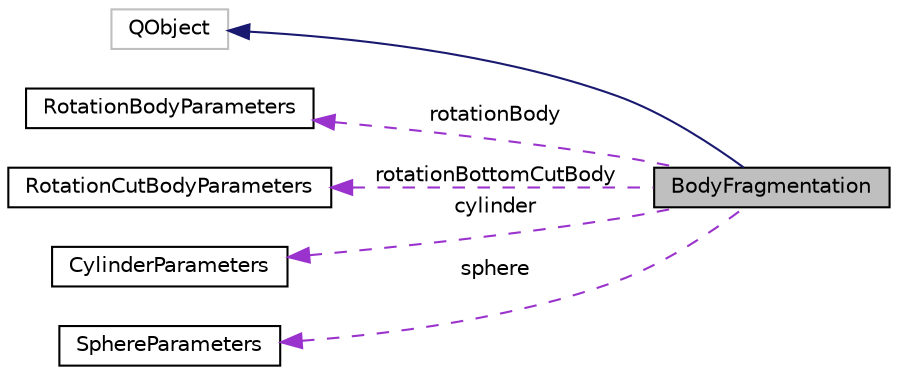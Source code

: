 digraph "BodyFragmentation"
{
  edge [fontname="Helvetica",fontsize="10",labelfontname="Helvetica",labelfontsize="10"];
  node [fontname="Helvetica",fontsize="10",shape=record];
  rankdir="LR";
  Node2 [label="BodyFragmentation",height=0.2,width=0.4,color="black", fillcolor="grey75", style="filled", fontcolor="black"];
  Node3 -> Node2 [dir="back",color="midnightblue",fontsize="10",style="solid",fontname="Helvetica"];
  Node3 [label="QObject",height=0.2,width=0.4,color="grey75", fillcolor="white", style="filled"];
  Node4 -> Node2 [dir="back",color="darkorchid3",fontsize="10",style="dashed",label=" rotationBody" ,fontname="Helvetica"];
  Node4 [label="RotationBodyParameters",height=0.2,width=0.4,color="black", fillcolor="white", style="filled",URL="$struct_rotation_body_parameters.html",tooltip="Структура для хранения параметров тела вращения "];
  Node5 -> Node2 [dir="back",color="darkorchid3",fontsize="10",style="dashed",label=" rotationBottomCutBody" ,fontname="Helvetica"];
  Node5 [label="RotationCutBodyParameters",height=0.2,width=0.4,color="black", fillcolor="white", style="filled",URL="$struct_rotation_cut_body_parameters.html",tooltip="Структура для хранения параметров тела вращения со срезом "];
  Node6 -> Node2 [dir="back",color="darkorchid3",fontsize="10",style="dashed",label=" cylinder" ,fontname="Helvetica"];
  Node6 [label="CylinderParameters",height=0.2,width=0.4,color="black", fillcolor="white", style="filled",URL="$struct_cylinder_parameters.html",tooltip="Структура для хранения параметров цилиндра "];
  Node7 -> Node2 [dir="back",color="darkorchid3",fontsize="10",style="dashed",label=" sphere" ,fontname="Helvetica"];
  Node7 [label="SphereParameters",height=0.2,width=0.4,color="black", fillcolor="white", style="filled",URL="$struct_sphere_parameters.html",tooltip="Структура для хранения параметров сферы "];
}
